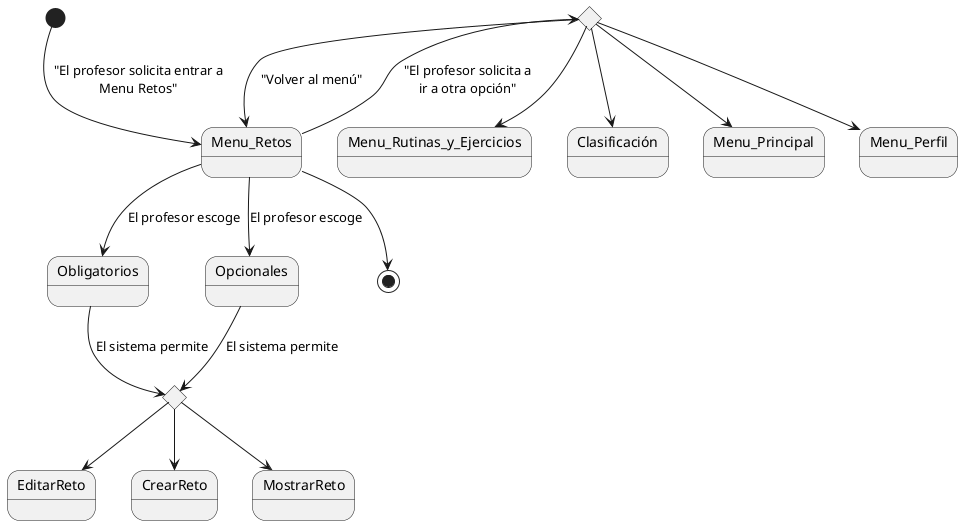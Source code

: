 @startuml
state Menu_Rutinas_y_Ejercicios
state rombo1 <<choice>>
state rombo2 <<choice>>
state Obligatorios
state Opcionales
state EditarReto
state CrearReto
state MostrarReto
state Menu_Perfil
state Menu_Retos
state Clasificación
state Menu_Principal

[*] --> Menu_Retos : "El profesor solicita entrar a\nMenu Retos"
Menu_Retos -->Obligatorios : El profesor escoge
Menu_Retos --> Opcionales : El profesor escoge
Obligatorios --> rombo1:El sistema permite
Opcionales --> rombo1: El sistema permite
rombo1 --> EditarReto
rombo1 --> CrearReto
rombo1 -->MostrarReto
Menu_Retos --> rombo2 : "El profesor solicita a\nir a otra opción"
rombo2 --> Menu_Perfil
rombo2 --> Menu_Retos: "Volver al menú"
rombo2 --> Clasificación
rombo2 --> Menu_Principal
rombo2 --> Menu_Rutinas_y_Ejercicios

Menu_Retos --> [*]
@enduml
